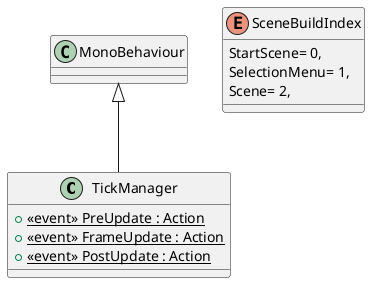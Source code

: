 @startuml
class TickManager {
    + {static}  <<event>> PreUpdate : Action 
    + {static}  <<event>> FrameUpdate : Action 
    + {static}  <<event>> PostUpdate : Action 
}
enum SceneBuildIndex {
    StartScene= 0,
    SelectionMenu= 1,
    Scene= 2,
}
MonoBehaviour <|-- TickManager
@enduml

